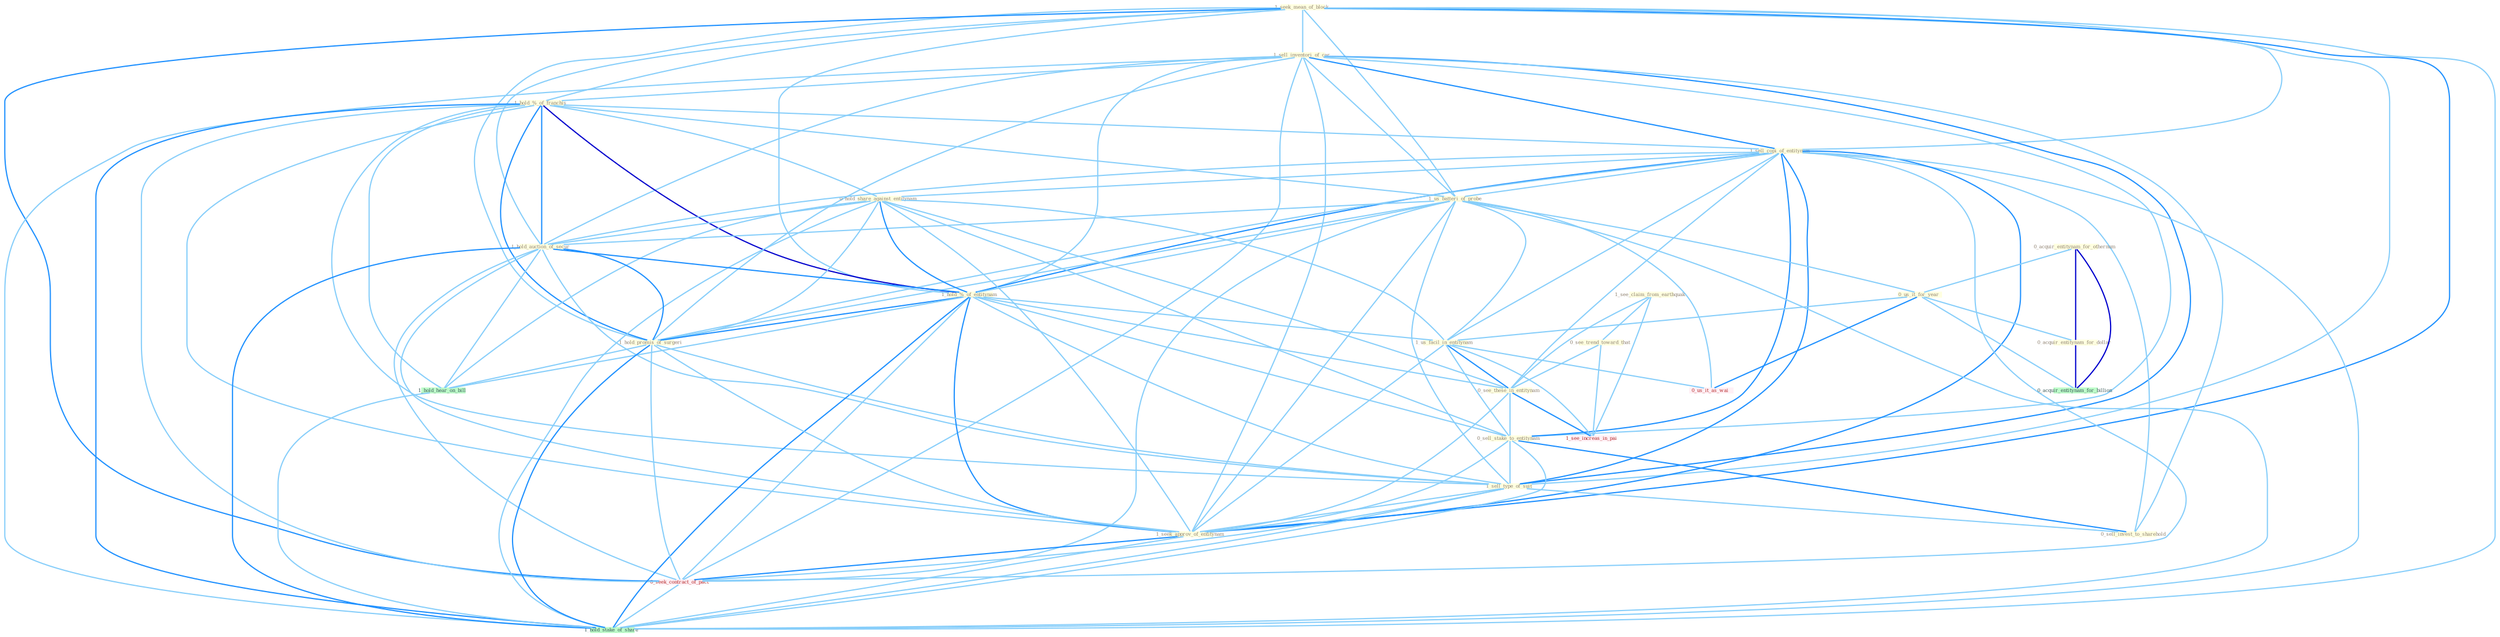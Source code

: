 Graph G{ 
    node
    [shape=polygon,style=filled,width=.5,height=.06,color="#BDFCC9",fixedsize=true,fontsize=4,
    fontcolor="#2f4f4f"];
    {node
    [color="#ffffe0", fontcolor="#8b7d6b"] "1_seek_mean_of_block " "1_sell_inventori_of_car " "1_hold_%_of_franchis " "1_sell_copi_of_entitynam " "1_us_batteri_of_probe " "0_acquir_entitynam_for_othernum " "0_hold_share_against_entitynam " "1_hold_auction_of_secur " "1_hold_%_of_entitynam " "1_see_claim_from_earthquak " "0_us_it_for_year " "0_see_trend_toward_that " "1_us_facil_in_entitynam " "0_see_these_in_entitynam " "0_acquir_entitynam_for_dollar " "0_sell_stake_to_entitynam " "1_hold_promis_of_surgeri " "1_sell_type_of_suit " "0_sell_invest_to_sharehold " "1_seek_approv_of_entitynam "}
{node [color="#fff0f5", fontcolor="#b22222"] "0_seek_contract_of_pact " "0_us_it_as_wai " "1_see_increas_in_pai "}
edge [color="#B0E2FF"];

	"1_seek_mean_of_block " -- "1_sell_inventori_of_car " [w="1", color="#87cefa" ];
	"1_seek_mean_of_block " -- "1_hold_%_of_franchis " [w="1", color="#87cefa" ];
	"1_seek_mean_of_block " -- "1_sell_copi_of_entitynam " [w="1", color="#87cefa" ];
	"1_seek_mean_of_block " -- "1_us_batteri_of_probe " [w="1", color="#87cefa" ];
	"1_seek_mean_of_block " -- "1_hold_auction_of_secur " [w="1", color="#87cefa" ];
	"1_seek_mean_of_block " -- "1_hold_%_of_entitynam " [w="1", color="#87cefa" ];
	"1_seek_mean_of_block " -- "1_hold_promis_of_surgeri " [w="1", color="#87cefa" ];
	"1_seek_mean_of_block " -- "1_sell_type_of_suit " [w="1", color="#87cefa" ];
	"1_seek_mean_of_block " -- "1_seek_approv_of_entitynam " [w="2", color="#1e90ff" , len=0.8];
	"1_seek_mean_of_block " -- "0_seek_contract_of_pact " [w="2", color="#1e90ff" , len=0.8];
	"1_seek_mean_of_block " -- "1_hold_stake_of_share " [w="1", color="#87cefa" ];
	"1_sell_inventori_of_car " -- "1_hold_%_of_franchis " [w="1", color="#87cefa" ];
	"1_sell_inventori_of_car " -- "1_sell_copi_of_entitynam " [w="2", color="#1e90ff" , len=0.8];
	"1_sell_inventori_of_car " -- "1_us_batteri_of_probe " [w="1", color="#87cefa" ];
	"1_sell_inventori_of_car " -- "1_hold_auction_of_secur " [w="1", color="#87cefa" ];
	"1_sell_inventori_of_car " -- "1_hold_%_of_entitynam " [w="1", color="#87cefa" ];
	"1_sell_inventori_of_car " -- "0_sell_stake_to_entitynam " [w="1", color="#87cefa" ];
	"1_sell_inventori_of_car " -- "1_hold_promis_of_surgeri " [w="1", color="#87cefa" ];
	"1_sell_inventori_of_car " -- "1_sell_type_of_suit " [w="2", color="#1e90ff" , len=0.8];
	"1_sell_inventori_of_car " -- "0_sell_invest_to_sharehold " [w="1", color="#87cefa" ];
	"1_sell_inventori_of_car " -- "1_seek_approv_of_entitynam " [w="1", color="#87cefa" ];
	"1_sell_inventori_of_car " -- "0_seek_contract_of_pact " [w="1", color="#87cefa" ];
	"1_sell_inventori_of_car " -- "1_hold_stake_of_share " [w="1", color="#87cefa" ];
	"1_hold_%_of_franchis " -- "1_sell_copi_of_entitynam " [w="1", color="#87cefa" ];
	"1_hold_%_of_franchis " -- "1_us_batteri_of_probe " [w="1", color="#87cefa" ];
	"1_hold_%_of_franchis " -- "0_hold_share_against_entitynam " [w="1", color="#87cefa" ];
	"1_hold_%_of_franchis " -- "1_hold_auction_of_secur " [w="2", color="#1e90ff" , len=0.8];
	"1_hold_%_of_franchis " -- "1_hold_%_of_entitynam " [w="3", color="#0000cd" , len=0.6];
	"1_hold_%_of_franchis " -- "1_hold_promis_of_surgeri " [w="2", color="#1e90ff" , len=0.8];
	"1_hold_%_of_franchis " -- "1_sell_type_of_suit " [w="1", color="#87cefa" ];
	"1_hold_%_of_franchis " -- "1_seek_approv_of_entitynam " [w="1", color="#87cefa" ];
	"1_hold_%_of_franchis " -- "0_seek_contract_of_pact " [w="1", color="#87cefa" ];
	"1_hold_%_of_franchis " -- "1_hold_hear_on_bill " [w="1", color="#87cefa" ];
	"1_hold_%_of_franchis " -- "1_hold_stake_of_share " [w="2", color="#1e90ff" , len=0.8];
	"1_sell_copi_of_entitynam " -- "1_us_batteri_of_probe " [w="1", color="#87cefa" ];
	"1_sell_copi_of_entitynam " -- "0_hold_share_against_entitynam " [w="1", color="#87cefa" ];
	"1_sell_copi_of_entitynam " -- "1_hold_auction_of_secur " [w="1", color="#87cefa" ];
	"1_sell_copi_of_entitynam " -- "1_hold_%_of_entitynam " [w="2", color="#1e90ff" , len=0.8];
	"1_sell_copi_of_entitynam " -- "1_us_facil_in_entitynam " [w="1", color="#87cefa" ];
	"1_sell_copi_of_entitynam " -- "0_see_these_in_entitynam " [w="1", color="#87cefa" ];
	"1_sell_copi_of_entitynam " -- "0_sell_stake_to_entitynam " [w="2", color="#1e90ff" , len=0.8];
	"1_sell_copi_of_entitynam " -- "1_hold_promis_of_surgeri " [w="1", color="#87cefa" ];
	"1_sell_copi_of_entitynam " -- "1_sell_type_of_suit " [w="2", color="#1e90ff" , len=0.8];
	"1_sell_copi_of_entitynam " -- "0_sell_invest_to_sharehold " [w="1", color="#87cefa" ];
	"1_sell_copi_of_entitynam " -- "1_seek_approv_of_entitynam " [w="2", color="#1e90ff" , len=0.8];
	"1_sell_copi_of_entitynam " -- "0_seek_contract_of_pact " [w="1", color="#87cefa" ];
	"1_sell_copi_of_entitynam " -- "1_hold_stake_of_share " [w="1", color="#87cefa" ];
	"1_us_batteri_of_probe " -- "1_hold_auction_of_secur " [w="1", color="#87cefa" ];
	"1_us_batteri_of_probe " -- "1_hold_%_of_entitynam " [w="1", color="#87cefa" ];
	"1_us_batteri_of_probe " -- "0_us_it_for_year " [w="1", color="#87cefa" ];
	"1_us_batteri_of_probe " -- "1_us_facil_in_entitynam " [w="1", color="#87cefa" ];
	"1_us_batteri_of_probe " -- "1_hold_promis_of_surgeri " [w="1", color="#87cefa" ];
	"1_us_batteri_of_probe " -- "1_sell_type_of_suit " [w="1", color="#87cefa" ];
	"1_us_batteri_of_probe " -- "1_seek_approv_of_entitynam " [w="1", color="#87cefa" ];
	"1_us_batteri_of_probe " -- "0_seek_contract_of_pact " [w="1", color="#87cefa" ];
	"1_us_batteri_of_probe " -- "0_us_it_as_wai " [w="1", color="#87cefa" ];
	"1_us_batteri_of_probe " -- "1_hold_stake_of_share " [w="1", color="#87cefa" ];
	"0_acquir_entitynam_for_othernum " -- "0_us_it_for_year " [w="1", color="#87cefa" ];
	"0_acquir_entitynam_for_othernum " -- "0_acquir_entitynam_for_dollar " [w="3", color="#0000cd" , len=0.6];
	"0_acquir_entitynam_for_othernum " -- "0_acquir_entitynam_for_billion " [w="3", color="#0000cd" , len=0.6];
	"0_hold_share_against_entitynam " -- "1_hold_auction_of_secur " [w="1", color="#87cefa" ];
	"0_hold_share_against_entitynam " -- "1_hold_%_of_entitynam " [w="2", color="#1e90ff" , len=0.8];
	"0_hold_share_against_entitynam " -- "1_us_facil_in_entitynam " [w="1", color="#87cefa" ];
	"0_hold_share_against_entitynam " -- "0_see_these_in_entitynam " [w="1", color="#87cefa" ];
	"0_hold_share_against_entitynam " -- "0_sell_stake_to_entitynam " [w="1", color="#87cefa" ];
	"0_hold_share_against_entitynam " -- "1_hold_promis_of_surgeri " [w="1", color="#87cefa" ];
	"0_hold_share_against_entitynam " -- "1_seek_approv_of_entitynam " [w="1", color="#87cefa" ];
	"0_hold_share_against_entitynam " -- "1_hold_hear_on_bill " [w="1", color="#87cefa" ];
	"0_hold_share_against_entitynam " -- "1_hold_stake_of_share " [w="1", color="#87cefa" ];
	"1_hold_auction_of_secur " -- "1_hold_%_of_entitynam " [w="2", color="#1e90ff" , len=0.8];
	"1_hold_auction_of_secur " -- "1_hold_promis_of_surgeri " [w="2", color="#1e90ff" , len=0.8];
	"1_hold_auction_of_secur " -- "1_sell_type_of_suit " [w="1", color="#87cefa" ];
	"1_hold_auction_of_secur " -- "1_seek_approv_of_entitynam " [w="1", color="#87cefa" ];
	"1_hold_auction_of_secur " -- "0_seek_contract_of_pact " [w="1", color="#87cefa" ];
	"1_hold_auction_of_secur " -- "1_hold_hear_on_bill " [w="1", color="#87cefa" ];
	"1_hold_auction_of_secur " -- "1_hold_stake_of_share " [w="2", color="#1e90ff" , len=0.8];
	"1_hold_%_of_entitynam " -- "1_us_facil_in_entitynam " [w="1", color="#87cefa" ];
	"1_hold_%_of_entitynam " -- "0_see_these_in_entitynam " [w="1", color="#87cefa" ];
	"1_hold_%_of_entitynam " -- "0_sell_stake_to_entitynam " [w="1", color="#87cefa" ];
	"1_hold_%_of_entitynam " -- "1_hold_promis_of_surgeri " [w="2", color="#1e90ff" , len=0.8];
	"1_hold_%_of_entitynam " -- "1_sell_type_of_suit " [w="1", color="#87cefa" ];
	"1_hold_%_of_entitynam " -- "1_seek_approv_of_entitynam " [w="2", color="#1e90ff" , len=0.8];
	"1_hold_%_of_entitynam " -- "0_seek_contract_of_pact " [w="1", color="#87cefa" ];
	"1_hold_%_of_entitynam " -- "1_hold_hear_on_bill " [w="1", color="#87cefa" ];
	"1_hold_%_of_entitynam " -- "1_hold_stake_of_share " [w="2", color="#1e90ff" , len=0.8];
	"1_see_claim_from_earthquak " -- "0_see_trend_toward_that " [w="1", color="#87cefa" ];
	"1_see_claim_from_earthquak " -- "0_see_these_in_entitynam " [w="1", color="#87cefa" ];
	"1_see_claim_from_earthquak " -- "1_see_increas_in_pai " [w="1", color="#87cefa" ];
	"0_us_it_for_year " -- "1_us_facil_in_entitynam " [w="1", color="#87cefa" ];
	"0_us_it_for_year " -- "0_acquir_entitynam_for_dollar " [w="1", color="#87cefa" ];
	"0_us_it_for_year " -- "0_us_it_as_wai " [w="2", color="#1e90ff" , len=0.8];
	"0_us_it_for_year " -- "0_acquir_entitynam_for_billion " [w="1", color="#87cefa" ];
	"0_see_trend_toward_that " -- "0_see_these_in_entitynam " [w="1", color="#87cefa" ];
	"0_see_trend_toward_that " -- "1_see_increas_in_pai " [w="1", color="#87cefa" ];
	"1_us_facil_in_entitynam " -- "0_see_these_in_entitynam " [w="2", color="#1e90ff" , len=0.8];
	"1_us_facil_in_entitynam " -- "0_sell_stake_to_entitynam " [w="1", color="#87cefa" ];
	"1_us_facil_in_entitynam " -- "1_seek_approv_of_entitynam " [w="1", color="#87cefa" ];
	"1_us_facil_in_entitynam " -- "0_us_it_as_wai " [w="1", color="#87cefa" ];
	"1_us_facil_in_entitynam " -- "1_see_increas_in_pai " [w="1", color="#87cefa" ];
	"0_see_these_in_entitynam " -- "0_sell_stake_to_entitynam " [w="1", color="#87cefa" ];
	"0_see_these_in_entitynam " -- "1_seek_approv_of_entitynam " [w="1", color="#87cefa" ];
	"0_see_these_in_entitynam " -- "1_see_increas_in_pai " [w="2", color="#1e90ff" , len=0.8];
	"0_acquir_entitynam_for_dollar " -- "0_acquir_entitynam_for_billion " [w="3", color="#0000cd" , len=0.6];
	"0_sell_stake_to_entitynam " -- "1_sell_type_of_suit " [w="1", color="#87cefa" ];
	"0_sell_stake_to_entitynam " -- "0_sell_invest_to_sharehold " [w="2", color="#1e90ff" , len=0.8];
	"0_sell_stake_to_entitynam " -- "1_seek_approv_of_entitynam " [w="1", color="#87cefa" ];
	"0_sell_stake_to_entitynam " -- "1_hold_stake_of_share " [w="1", color="#87cefa" ];
	"1_hold_promis_of_surgeri " -- "1_sell_type_of_suit " [w="1", color="#87cefa" ];
	"1_hold_promis_of_surgeri " -- "1_seek_approv_of_entitynam " [w="1", color="#87cefa" ];
	"1_hold_promis_of_surgeri " -- "0_seek_contract_of_pact " [w="1", color="#87cefa" ];
	"1_hold_promis_of_surgeri " -- "1_hold_hear_on_bill " [w="1", color="#87cefa" ];
	"1_hold_promis_of_surgeri " -- "1_hold_stake_of_share " [w="2", color="#1e90ff" , len=0.8];
	"1_sell_type_of_suit " -- "0_sell_invest_to_sharehold " [w="1", color="#87cefa" ];
	"1_sell_type_of_suit " -- "1_seek_approv_of_entitynam " [w="1", color="#87cefa" ];
	"1_sell_type_of_suit " -- "0_seek_contract_of_pact " [w="1", color="#87cefa" ];
	"1_sell_type_of_suit " -- "1_hold_stake_of_share " [w="1", color="#87cefa" ];
	"1_seek_approv_of_entitynam " -- "0_seek_contract_of_pact " [w="2", color="#1e90ff" , len=0.8];
	"1_seek_approv_of_entitynam " -- "1_hold_stake_of_share " [w="1", color="#87cefa" ];
	"0_seek_contract_of_pact " -- "1_hold_stake_of_share " [w="1", color="#87cefa" ];
	"1_hold_hear_on_bill " -- "1_hold_stake_of_share " [w="1", color="#87cefa" ];
}